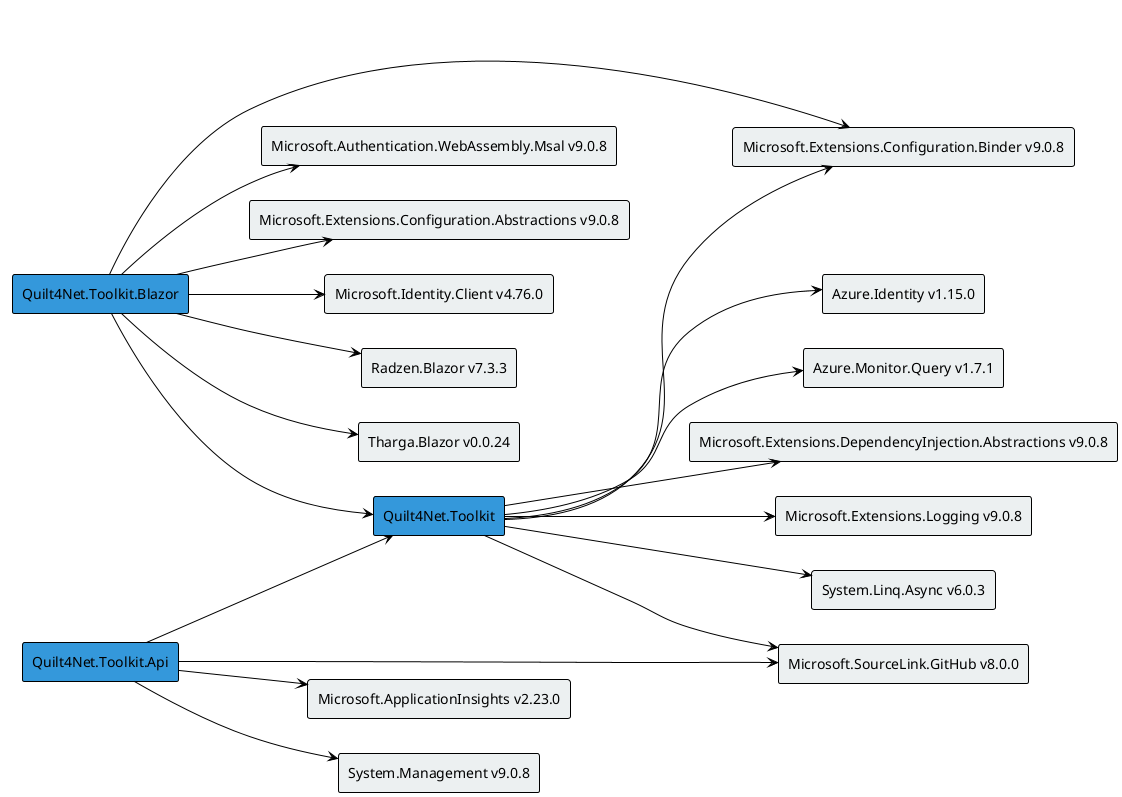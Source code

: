 @startuml Dependency graph

!theme plain
skinparam ComponentStyle rectangle
left to right direction

' Projects
[Quilt4Net.Toolkit] #3498db
[Quilt4Net.Toolkit.Api] #3498db
[Quilt4Net.Toolkit.Blazor] #3498db

' Nuget packages
[Azure.Identity v1.15.0] as _629364333 #ecf0f1
[Azure.Monitor.Query v1.7.1] as _623459337 #ecf0f1
[Microsoft.Extensions.Configuration.Binder v9.0.8] as _103673492 #ecf0f1
[Microsoft.Extensions.DependencyInjection.Abstractions v9.0.8] as _1188999270 #ecf0f1
[Microsoft.Extensions.Logging v9.0.8] as __451738671 #ecf0f1
[System.Linq.Async v6.0.3] as _1305839485 #ecf0f1
[Microsoft.SourceLink.GitHub v8.0.0] as _249501629 #ecf0f1
[Microsoft.ApplicationInsights v2.23.0] as __1588050910 #ecf0f1
[System.Management v9.0.8] as __215071953 #ecf0f1
[Microsoft.Authentication.WebAssembly.Msal v9.0.8] as _8328335 #ecf0f1
[Microsoft.Extensions.Configuration.Abstractions v9.0.8] as __1289703355 #ecf0f1
[Microsoft.Identity.Client v4.76.0] as __1881297890 #ecf0f1
[Radzen.Blazor v7.3.3] as _820793147 #ecf0f1
[Tharga.Blazor v0.0.24] as _300951675 #ecf0f1

Quilt4Net.Toolkit --> _629364333
Quilt4Net.Toolkit --> _623459337
Quilt4Net.Toolkit --> _103673492
Quilt4Net.Toolkit --> _1188999270
Quilt4Net.Toolkit --> __451738671
Quilt4Net.Toolkit --> _1305839485
Quilt4Net.Toolkit --> _249501629
Quilt4Net.Toolkit.Api --> Quilt4Net.Toolkit
Quilt4Net.Toolkit.Api --> __1588050910
Quilt4Net.Toolkit.Api --> __215071953
Quilt4Net.Toolkit.Api --> _249501629
Quilt4Net.Toolkit.Blazor --> Quilt4Net.Toolkit
Quilt4Net.Toolkit.Blazor --> _8328335
Quilt4Net.Toolkit.Blazor --> __1289703355
Quilt4Net.Toolkit.Blazor --> _103673492
Quilt4Net.Toolkit.Blazor --> __1881297890
Quilt4Net.Toolkit.Blazor --> _820793147
Quilt4Net.Toolkit.Blazor --> _300951675
@enduml
